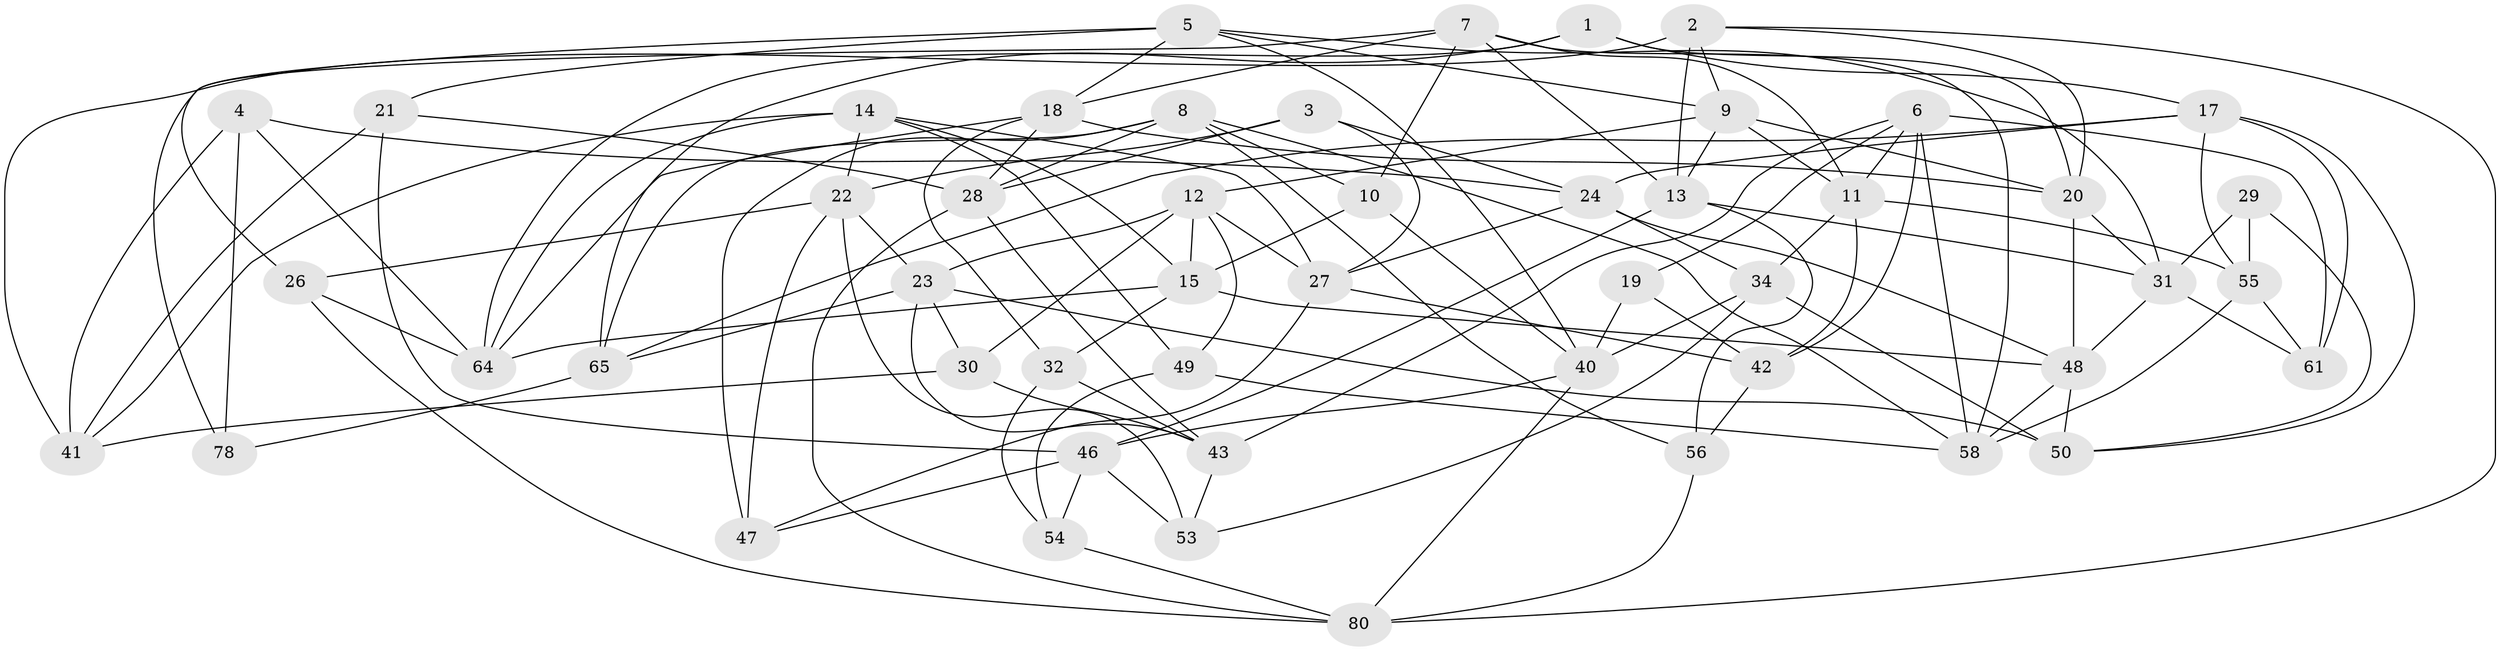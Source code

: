 // Generated by graph-tools (version 1.1) at 2025/52/02/27/25 19:52:34]
// undirected, 50 vertices, 128 edges
graph export_dot {
graph [start="1"]
  node [color=gray90,style=filled];
  1;
  2 [super="+33"];
  3;
  4;
  5 [super="+35"];
  6 [super="+16"];
  7 [super="+45"];
  8 [super="+70"];
  9 [super="+69"];
  10;
  11 [super="+73"];
  12 [super="+71"];
  13 [super="+38"];
  14 [super="+51"];
  15 [super="+39"];
  17 [super="+63"];
  18 [super="+36"];
  19;
  20 [super="+57"];
  21;
  22 [super="+37"];
  23 [super="+25"];
  24 [super="+67"];
  26;
  27 [super="+44"];
  28 [super="+83"];
  29;
  30;
  31 [super="+66"];
  32;
  34 [super="+60"];
  40 [super="+59"];
  41 [super="+76"];
  42 [super="+68"];
  43 [super="+81"];
  46 [super="+79"];
  47;
  48 [super="+52"];
  49;
  50 [super="+62"];
  53;
  54;
  55 [super="+75"];
  56;
  58 [super="+72"];
  61;
  64 [super="+77"];
  65 [super="+74"];
  78;
  80 [super="+82"];
  1 -- 64;
  1 -- 17;
  1 -- 65;
  1 -- 20;
  2 -- 41 [weight=2];
  2 -- 80;
  2 -- 9;
  2 -- 20;
  2 -- 13;
  3 -- 22;
  3 -- 28;
  3 -- 24;
  3 -- 27;
  4 -- 41;
  4 -- 78;
  4 -- 24;
  4 -- 64;
  5 -- 31;
  5 -- 18;
  5 -- 9;
  5 -- 21;
  5 -- 26;
  5 -- 40;
  6 -- 11;
  6 -- 42;
  6 -- 58;
  6 -- 19;
  6 -- 61;
  6 -- 43;
  7 -- 10;
  7 -- 78;
  7 -- 18;
  7 -- 58;
  7 -- 11;
  7 -- 13;
  8 -- 28;
  8 -- 47;
  8 -- 65;
  8 -- 56;
  8 -- 10;
  8 -- 58;
  9 -- 12;
  9 -- 13;
  9 -- 11;
  9 -- 20;
  10 -- 15;
  10 -- 40;
  11 -- 42;
  11 -- 34;
  11 -- 55;
  12 -- 49;
  12 -- 27;
  12 -- 30;
  12 -- 15;
  12 -- 23;
  13 -- 56;
  13 -- 46;
  13 -- 31;
  14 -- 15;
  14 -- 49;
  14 -- 64;
  14 -- 41;
  14 -- 27;
  14 -- 22;
  15 -- 64;
  15 -- 32;
  15 -- 48;
  17 -- 61;
  17 -- 65;
  17 -- 24;
  17 -- 50;
  17 -- 55;
  18 -- 32;
  18 -- 64;
  18 -- 20;
  18 -- 28;
  19 -- 42 [weight=2];
  19 -- 40;
  20 -- 48;
  20 -- 31;
  21 -- 46;
  21 -- 28;
  21 -- 41;
  22 -- 53;
  22 -- 47;
  22 -- 26;
  22 -- 23;
  23 -- 50;
  23 -- 30;
  23 -- 65;
  23 -- 43;
  24 -- 48;
  24 -- 34;
  24 -- 27;
  26 -- 80;
  26 -- 64;
  27 -- 47;
  27 -- 42;
  28 -- 80;
  28 -- 43;
  29 -- 55 [weight=2];
  29 -- 50;
  29 -- 31;
  30 -- 43;
  30 -- 41;
  31 -- 61;
  31 -- 48;
  32 -- 54;
  32 -- 43;
  34 -- 53;
  34 -- 40;
  34 -- 50 [weight=2];
  40 -- 80;
  40 -- 46;
  42 -- 56;
  43 -- 53;
  46 -- 47;
  46 -- 54;
  46 -- 53;
  48 -- 50;
  48 -- 58;
  49 -- 54;
  49 -- 58;
  54 -- 80;
  55 -- 61;
  55 -- 58;
  56 -- 80;
  65 -- 78 [weight=2];
}
